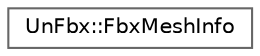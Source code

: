 digraph "Graphical Class Hierarchy"
{
 // INTERACTIVE_SVG=YES
 // LATEX_PDF_SIZE
  bgcolor="transparent";
  edge [fontname=Helvetica,fontsize=10,labelfontname=Helvetica,labelfontsize=10];
  node [fontname=Helvetica,fontsize=10,shape=box,height=0.2,width=0.4];
  rankdir="LR";
  Node0 [id="Node000000",label="UnFbx::FbxMeshInfo",height=0.2,width=0.4,color="grey40", fillcolor="white", style="filled",URL="$da/dcb/structUnFbx_1_1FbxMeshInfo.html",tooltip=" "];
}
